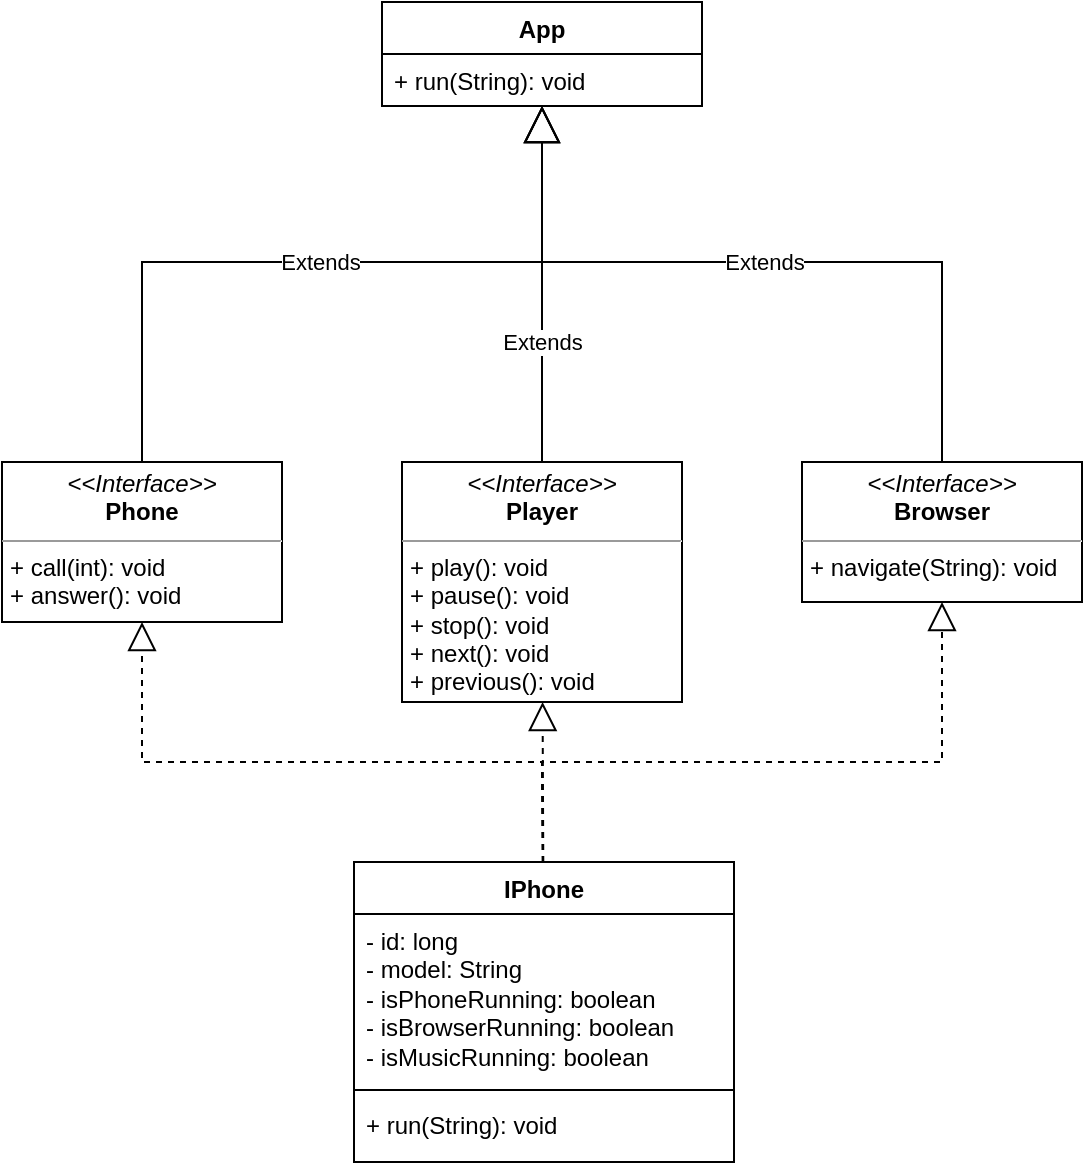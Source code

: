 <mxfile version="22.1.18" type="device">
  <diagram name="Página-1" id="OXESBTz56by222q5dXss">
    <mxGraphModel dx="1426" dy="751" grid="1" gridSize="10" guides="1" tooltips="1" connect="1" arrows="1" fold="1" page="1" pageScale="1" pageWidth="827" pageHeight="1169" math="0" shadow="0">
      <root>
        <mxCell id="0" />
        <mxCell id="1" parent="0" />
        <mxCell id="jk-j9aOW9QWllTh36-_i-5" value="IPhone&lt;br&gt;" style="swimlane;fontStyle=1;align=center;verticalAlign=top;childLayout=stackLayout;horizontal=1;startSize=26;horizontalStack=0;resizeParent=1;resizeParentMax=0;resizeLast=0;collapsible=1;marginBottom=0;whiteSpace=wrap;html=1;" parent="1" vertex="1">
          <mxGeometry x="320" y="510" width="190" height="150" as="geometry" />
        </mxCell>
        <mxCell id="jk-j9aOW9QWllTh36-_i-6" value="- id: long&lt;br&gt;- model: String&lt;br&gt;- isPhoneRunning: boolean&lt;br style=&quot;border-color: var(--border-color);&quot;&gt;- isBrowserRunning: boolean&lt;br style=&quot;border-color: var(--border-color);&quot;&gt;- isMusicRunning: boolean" style="text;strokeColor=none;fillColor=none;align=left;verticalAlign=top;spacingLeft=4;spacingRight=4;overflow=hidden;rotatable=0;points=[[0,0.5],[1,0.5]];portConstraint=eastwest;whiteSpace=wrap;html=1;" parent="jk-j9aOW9QWllTh36-_i-5" vertex="1">
          <mxGeometry y="26" width="190" height="84" as="geometry" />
        </mxCell>
        <mxCell id="jk-j9aOW9QWllTh36-_i-7" value="" style="line;strokeWidth=1;fillColor=none;align=left;verticalAlign=middle;spacingTop=-1;spacingLeft=3;spacingRight=3;rotatable=0;labelPosition=right;points=[];portConstraint=eastwest;strokeColor=inherit;" parent="jk-j9aOW9QWllTh36-_i-5" vertex="1">
          <mxGeometry y="110" width="190" height="8" as="geometry" />
        </mxCell>
        <mxCell id="jk-j9aOW9QWllTh36-_i-8" value="+ run(String): void&lt;br&gt;" style="text;strokeColor=none;fillColor=none;align=left;verticalAlign=top;spacingLeft=4;spacingRight=4;overflow=hidden;rotatable=0;points=[[0,0.5],[1,0.5]];portConstraint=eastwest;whiteSpace=wrap;html=1;" parent="jk-j9aOW9QWllTh36-_i-5" vertex="1">
          <mxGeometry y="118" width="190" height="32" as="geometry" />
        </mxCell>
        <mxCell id="jk-j9aOW9QWllTh36-_i-10" value="&lt;p style=&quot;margin:0px;margin-top:4px;text-align:center;&quot;&gt;&lt;i&gt;&amp;lt;&amp;lt;Interface&amp;gt;&amp;gt;&lt;/i&gt;&lt;br&gt;&lt;b&gt;Phone&lt;/b&gt;&lt;/p&gt;&lt;hr size=&quot;1&quot;&gt;&lt;p style=&quot;margin:0px;margin-left:4px;&quot;&gt;+ call(int): void&lt;/p&gt;&lt;p style=&quot;margin:0px;margin-left:4px;&quot;&gt;+ answer(): void&lt;/p&gt;" style="verticalAlign=top;align=left;overflow=fill;fontSize=12;fontFamily=Helvetica;html=1;whiteSpace=wrap;direction=south;" parent="1" vertex="1">
          <mxGeometry x="144" y="310" width="140" height="80" as="geometry" />
        </mxCell>
        <mxCell id="jk-j9aOW9QWllTh36-_i-11" value="&lt;p style=&quot;margin:0px;margin-top:4px;text-align:center;&quot;&gt;&lt;i&gt;&amp;lt;&amp;lt;Interface&amp;gt;&amp;gt;&lt;/i&gt;&lt;br&gt;&lt;b&gt;Player&lt;/b&gt;&lt;/p&gt;&lt;hr size=&quot;1&quot;&gt;&lt;p style=&quot;margin:0px;margin-left:4px;&quot;&gt;+ play(): void&lt;/p&gt;&lt;p style=&quot;margin:0px;margin-left:4px;&quot;&gt;+ pause(): void&lt;/p&gt;&lt;p style=&quot;margin:0px;margin-left:4px;&quot;&gt;+ stop(): void&lt;/p&gt;&lt;p style=&quot;margin:0px;margin-left:4px;&quot;&gt;+ next(): void&lt;/p&gt;&lt;p style=&quot;margin:0px;margin-left:4px;&quot;&gt;+ previous(): void&lt;/p&gt;" style="verticalAlign=top;align=left;overflow=fill;fontSize=12;fontFamily=Helvetica;html=1;whiteSpace=wrap;direction=south;" parent="1" vertex="1">
          <mxGeometry x="344" y="310" width="140" height="120" as="geometry" />
        </mxCell>
        <mxCell id="jk-j9aOW9QWllTh36-_i-12" value="&lt;p style=&quot;margin:0px;margin-top:4px;text-align:center;&quot;&gt;&lt;i&gt;&amp;lt;&amp;lt;Interface&amp;gt;&amp;gt;&lt;/i&gt;&lt;br&gt;&lt;b&gt;Browser&lt;/b&gt;&lt;/p&gt;&lt;hr size=&quot;1&quot;&gt;&lt;p style=&quot;margin:0px;margin-left:4px;&quot;&gt;+ navigate(String): void&lt;/p&gt;" style="verticalAlign=top;align=left;overflow=fill;fontSize=12;fontFamily=Helvetica;html=1;whiteSpace=wrap;direction=south;" parent="1" vertex="1">
          <mxGeometry x="544" y="310" width="140" height="70" as="geometry" />
        </mxCell>
        <mxCell id="jk-j9aOW9QWllTh36-_i-13" value="" style="endArrow=block;dashed=1;endFill=0;endSize=12;html=1;rounded=0;entryX=1;entryY=0.5;entryDx=0;entryDy=0;" parent="1" source="jk-j9aOW9QWllTh36-_i-5" target="jk-j9aOW9QWllTh36-_i-10" edge="1">
          <mxGeometry width="160" relative="1" as="geometry">
            <mxPoint x="364" y="520" as="sourcePoint" />
            <mxPoint x="204" y="520" as="targetPoint" />
            <Array as="points">
              <mxPoint x="414" y="460" />
              <mxPoint x="214" y="460" />
            </Array>
          </mxGeometry>
        </mxCell>
        <mxCell id="jk-j9aOW9QWllTh36-_i-14" value="" style="endArrow=block;dashed=1;endFill=0;endSize=12;html=1;rounded=0;" parent="1" source="jk-j9aOW9QWllTh36-_i-5" target="jk-j9aOW9QWllTh36-_i-11" edge="1">
          <mxGeometry width="160" relative="1" as="geometry">
            <mxPoint x="604" y="320" as="sourcePoint" />
            <mxPoint x="454" y="450" as="targetPoint" />
          </mxGeometry>
        </mxCell>
        <mxCell id="jk-j9aOW9QWllTh36-_i-15" value="" style="endArrow=block;dashed=1;endFill=0;endSize=12;html=1;rounded=0;" parent="1" source="jk-j9aOW9QWllTh36-_i-5" target="jk-j9aOW9QWllTh36-_i-12" edge="1">
          <mxGeometry width="160" relative="1" as="geometry">
            <mxPoint x="734" y="440" as="sourcePoint" />
            <mxPoint x="574" y="440" as="targetPoint" />
            <Array as="points">
              <mxPoint x="414" y="460" />
              <mxPoint x="614" y="460" />
            </Array>
          </mxGeometry>
        </mxCell>
        <mxCell id="yYDrqW8ZvksfiEC6qvMu-1" value="App" style="swimlane;fontStyle=1;align=center;verticalAlign=top;childLayout=stackLayout;horizontal=1;startSize=26;horizontalStack=0;resizeParent=1;resizeParentMax=0;resizeLast=0;collapsible=1;marginBottom=0;whiteSpace=wrap;html=1;" parent="1" vertex="1">
          <mxGeometry x="334" y="80" width="160" height="52" as="geometry" />
        </mxCell>
        <mxCell id="yYDrqW8ZvksfiEC6qvMu-4" value="+ run(String): void" style="text;strokeColor=none;fillColor=none;align=left;verticalAlign=top;spacingLeft=4;spacingRight=4;overflow=hidden;rotatable=0;points=[[0,0.5],[1,0.5]];portConstraint=eastwest;whiteSpace=wrap;html=1;" parent="yYDrqW8ZvksfiEC6qvMu-1" vertex="1">
          <mxGeometry y="26" width="160" height="26" as="geometry" />
        </mxCell>
        <mxCell id="yYDrqW8ZvksfiEC6qvMu-5" value="Extends" style="endArrow=block;endSize=16;endFill=0;html=1;rounded=0;" parent="1" source="jk-j9aOW9QWllTh36-_i-10" target="yYDrqW8ZvksfiEC6qvMu-1" edge="1">
          <mxGeometry width="160" relative="1" as="geometry">
            <mxPoint x="310" y="190" as="sourcePoint" />
            <mxPoint x="470" y="190" as="targetPoint" />
            <Array as="points">
              <mxPoint x="214" y="210" />
              <mxPoint x="414" y="210" />
            </Array>
          </mxGeometry>
        </mxCell>
        <mxCell id="yYDrqW8ZvksfiEC6qvMu-6" value="Extends" style="endArrow=block;endSize=16;endFill=0;html=1;rounded=0;" parent="1" source="jk-j9aOW9QWllTh36-_i-12" target="yYDrqW8ZvksfiEC6qvMu-1" edge="1">
          <mxGeometry width="160" relative="1" as="geometry">
            <mxPoint x="530" y="298" as="sourcePoint" />
            <mxPoint x="730" y="120" as="targetPoint" />
            <Array as="points">
              <mxPoint x="614" y="210" />
              <mxPoint x="414" y="210" />
            </Array>
          </mxGeometry>
        </mxCell>
        <mxCell id="yYDrqW8ZvksfiEC6qvMu-7" value="Extends" style="endArrow=block;endSize=16;endFill=0;html=1;rounded=0;" parent="1" source="jk-j9aOW9QWllTh36-_i-11" target="yYDrqW8ZvksfiEC6qvMu-1" edge="1">
          <mxGeometry x="-0.326" width="160" relative="1" as="geometry">
            <mxPoint x="624" y="320" as="sourcePoint" />
            <mxPoint x="424" y="142" as="targetPoint" />
            <Array as="points">
              <mxPoint x="414" y="250" />
            </Array>
            <mxPoint as="offset" />
          </mxGeometry>
        </mxCell>
      </root>
    </mxGraphModel>
  </diagram>
</mxfile>
